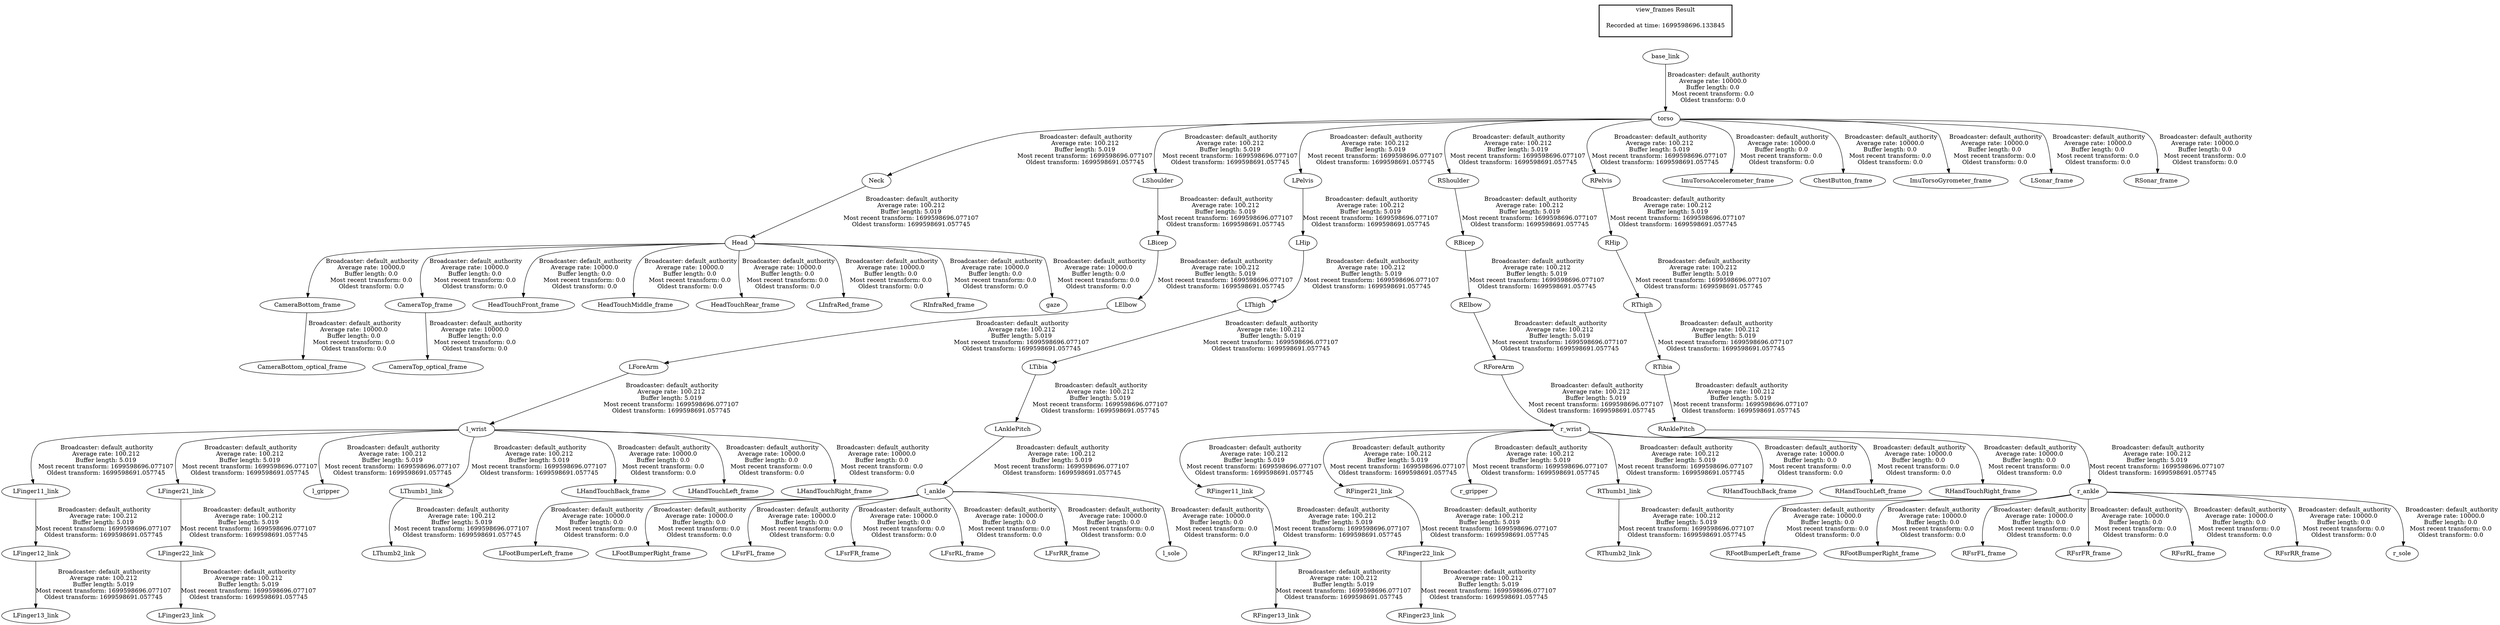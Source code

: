 digraph G {
"Neck" -> "Head"[label=" Broadcaster: default_authority\nAverage rate: 100.212\nBuffer length: 5.019\nMost recent transform: 1699598696.077107\nOldest transform: 1699598691.057745\n"];
"torso" -> "Neck"[label=" Broadcaster: default_authority\nAverage rate: 100.212\nBuffer length: 5.019\nMost recent transform: 1699598696.077107\nOldest transform: 1699598691.057745\n"];
"base_link" -> "torso"[label=" Broadcaster: default_authority\nAverage rate: 10000.0\nBuffer length: 0.0\nMost recent transform: 0.0\nOldest transform: 0.0\n"];
"LTibia" -> "LAnklePitch"[label=" Broadcaster: default_authority\nAverage rate: 100.212\nBuffer length: 5.019\nMost recent transform: 1699598696.077107\nOldest transform: 1699598691.057745\n"];
"LThigh" -> "LTibia"[label=" Broadcaster: default_authority\nAverage rate: 100.212\nBuffer length: 5.019\nMost recent transform: 1699598696.077107\nOldest transform: 1699598691.057745\n"];
"LAnklePitch" -> "l_ankle"[label=" Broadcaster: default_authority\nAverage rate: 100.212\nBuffer length: 5.019\nMost recent transform: 1699598696.077107\nOldest transform: 1699598691.057745\n"];
"LElbow" -> "LForeArm"[label=" Broadcaster: default_authority\nAverage rate: 100.212\nBuffer length: 5.019\nMost recent transform: 1699598696.077107\nOldest transform: 1699598691.057745\n"];
"LBicep" -> "LElbow"[label=" Broadcaster: default_authority\nAverage rate: 100.212\nBuffer length: 5.019\nMost recent transform: 1699598696.077107\nOldest transform: 1699598691.057745\n"];
"LShoulder" -> "LBicep"[label=" Broadcaster: default_authority\nAverage rate: 100.212\nBuffer length: 5.019\nMost recent transform: 1699598696.077107\nOldest transform: 1699598691.057745\n"];
"l_wrist" -> "LFinger11_link"[label=" Broadcaster: default_authority\nAverage rate: 100.212\nBuffer length: 5.019\nMost recent transform: 1699598696.077107\nOldest transform: 1699598691.057745\n"];
"LForeArm" -> "l_wrist"[label=" Broadcaster: default_authority\nAverage rate: 100.212\nBuffer length: 5.019\nMost recent transform: 1699598696.077107\nOldest transform: 1699598691.057745\n"];
"LFinger11_link" -> "LFinger12_link"[label=" Broadcaster: default_authority\nAverage rate: 100.212\nBuffer length: 5.019\nMost recent transform: 1699598696.077107\nOldest transform: 1699598691.057745\n"];
"LFinger12_link" -> "LFinger13_link"[label=" Broadcaster: default_authority\nAverage rate: 100.212\nBuffer length: 5.019\nMost recent transform: 1699598696.077107\nOldest transform: 1699598691.057745\n"];
"l_wrist" -> "LFinger21_link"[label=" Broadcaster: default_authority\nAverage rate: 100.212\nBuffer length: 5.019\nMost recent transform: 1699598696.077107\nOldest transform: 1699598691.057745\n"];
"LFinger21_link" -> "LFinger22_link"[label=" Broadcaster: default_authority\nAverage rate: 100.212\nBuffer length: 5.019\nMost recent transform: 1699598696.077107\nOldest transform: 1699598691.057745\n"];
"LFinger22_link" -> "LFinger23_link"[label=" Broadcaster: default_authority\nAverage rate: 100.212\nBuffer length: 5.019\nMost recent transform: 1699598696.077107\nOldest transform: 1699598691.057745\n"];
"l_wrist" -> "l_gripper"[label=" Broadcaster: default_authority\nAverage rate: 100.212\nBuffer length: 5.019\nMost recent transform: 1699598696.077107\nOldest transform: 1699598691.057745\n"];
"LHip" -> "LThigh"[label=" Broadcaster: default_authority\nAverage rate: 100.212\nBuffer length: 5.019\nMost recent transform: 1699598696.077107\nOldest transform: 1699598691.057745\n"];
"LPelvis" -> "LHip"[label=" Broadcaster: default_authority\nAverage rate: 100.212\nBuffer length: 5.019\nMost recent transform: 1699598696.077107\nOldest transform: 1699598691.057745\n"];
"torso" -> "LPelvis"[label=" Broadcaster: default_authority\nAverage rate: 100.212\nBuffer length: 5.019\nMost recent transform: 1699598696.077107\nOldest transform: 1699598691.057745\n"];
"torso" -> "LShoulder"[label=" Broadcaster: default_authority\nAverage rate: 100.212\nBuffer length: 5.019\nMost recent transform: 1699598696.077107\nOldest transform: 1699598691.057745\n"];
"l_wrist" -> "LThumb1_link"[label=" Broadcaster: default_authority\nAverage rate: 100.212\nBuffer length: 5.019\nMost recent transform: 1699598696.077107\nOldest transform: 1699598691.057745\n"];
"LThumb1_link" -> "LThumb2_link"[label=" Broadcaster: default_authority\nAverage rate: 100.212\nBuffer length: 5.019\nMost recent transform: 1699598696.077107\nOldest transform: 1699598691.057745\n"];
"RTibia" -> "RAnklePitch"[label=" Broadcaster: default_authority\nAverage rate: 100.212\nBuffer length: 5.019\nMost recent transform: 1699598696.077107\nOldest transform: 1699598691.057745\n"];
"RThigh" -> "RTibia"[label=" Broadcaster: default_authority\nAverage rate: 100.212\nBuffer length: 5.019\nMost recent transform: 1699598696.077107\nOldest transform: 1699598691.057745\n"];
"RAnklePitch" -> "r_ankle"[label=" Broadcaster: default_authority\nAverage rate: 100.212\nBuffer length: 5.019\nMost recent transform: 1699598696.077107\nOldest transform: 1699598691.057745\n"];
"RElbow" -> "RForeArm"[label=" Broadcaster: default_authority\nAverage rate: 100.212\nBuffer length: 5.019\nMost recent transform: 1699598696.077107\nOldest transform: 1699598691.057745\n"];
"RBicep" -> "RElbow"[label=" Broadcaster: default_authority\nAverage rate: 100.212\nBuffer length: 5.019\nMost recent transform: 1699598696.077107\nOldest transform: 1699598691.057745\n"];
"RShoulder" -> "RBicep"[label=" Broadcaster: default_authority\nAverage rate: 100.212\nBuffer length: 5.019\nMost recent transform: 1699598696.077107\nOldest transform: 1699598691.057745\n"];
"r_wrist" -> "RFinger11_link"[label=" Broadcaster: default_authority\nAverage rate: 100.212\nBuffer length: 5.019\nMost recent transform: 1699598696.077107\nOldest transform: 1699598691.057745\n"];
"RForeArm" -> "r_wrist"[label=" Broadcaster: default_authority\nAverage rate: 100.212\nBuffer length: 5.019\nMost recent transform: 1699598696.077107\nOldest transform: 1699598691.057745\n"];
"RFinger11_link" -> "RFinger12_link"[label=" Broadcaster: default_authority\nAverage rate: 100.212\nBuffer length: 5.019\nMost recent transform: 1699598696.077107\nOldest transform: 1699598691.057745\n"];
"RFinger12_link" -> "RFinger13_link"[label=" Broadcaster: default_authority\nAverage rate: 100.212\nBuffer length: 5.019\nMost recent transform: 1699598696.077107\nOldest transform: 1699598691.057745\n"];
"r_wrist" -> "RFinger21_link"[label=" Broadcaster: default_authority\nAverage rate: 100.212\nBuffer length: 5.019\nMost recent transform: 1699598696.077107\nOldest transform: 1699598691.057745\n"];
"RFinger21_link" -> "RFinger22_link"[label=" Broadcaster: default_authority\nAverage rate: 100.212\nBuffer length: 5.019\nMost recent transform: 1699598696.077107\nOldest transform: 1699598691.057745\n"];
"RFinger22_link" -> "RFinger23_link"[label=" Broadcaster: default_authority\nAverage rate: 100.212\nBuffer length: 5.019\nMost recent transform: 1699598696.077107\nOldest transform: 1699598691.057745\n"];
"r_wrist" -> "r_gripper"[label=" Broadcaster: default_authority\nAverage rate: 100.212\nBuffer length: 5.019\nMost recent transform: 1699598696.077107\nOldest transform: 1699598691.057745\n"];
"RHip" -> "RThigh"[label=" Broadcaster: default_authority\nAverage rate: 100.212\nBuffer length: 5.019\nMost recent transform: 1699598696.077107\nOldest transform: 1699598691.057745\n"];
"RPelvis" -> "RHip"[label=" Broadcaster: default_authority\nAverage rate: 100.212\nBuffer length: 5.019\nMost recent transform: 1699598696.077107\nOldest transform: 1699598691.057745\n"];
"torso" -> "RPelvis"[label=" Broadcaster: default_authority\nAverage rate: 100.212\nBuffer length: 5.019\nMost recent transform: 1699598696.077107\nOldest transform: 1699598691.057745\n"];
"torso" -> "RShoulder"[label=" Broadcaster: default_authority\nAverage rate: 100.212\nBuffer length: 5.019\nMost recent transform: 1699598696.077107\nOldest transform: 1699598691.057745\n"];
"r_wrist" -> "RThumb1_link"[label=" Broadcaster: default_authority\nAverage rate: 100.212\nBuffer length: 5.019\nMost recent transform: 1699598696.077107\nOldest transform: 1699598691.057745\n"];
"RThumb1_link" -> "RThumb2_link"[label=" Broadcaster: default_authority\nAverage rate: 100.212\nBuffer length: 5.019\nMost recent transform: 1699598696.077107\nOldest transform: 1699598691.057745\n"];
"torso" -> "ImuTorsoAccelerometer_frame"[label=" Broadcaster: default_authority\nAverage rate: 10000.0\nBuffer length: 0.0\nMost recent transform: 0.0\nOldest transform: 0.0\n"];
"CameraBottom_frame" -> "CameraBottom_optical_frame"[label=" Broadcaster: default_authority\nAverage rate: 10000.0\nBuffer length: 0.0\nMost recent transform: 0.0\nOldest transform: 0.0\n"];
"Head" -> "CameraBottom_frame"[label=" Broadcaster: default_authority\nAverage rate: 10000.0\nBuffer length: 0.0\nMost recent transform: 0.0\nOldest transform: 0.0\n"];
"CameraTop_frame" -> "CameraTop_optical_frame"[label=" Broadcaster: default_authority\nAverage rate: 10000.0\nBuffer length: 0.0\nMost recent transform: 0.0\nOldest transform: 0.0\n"];
"Head" -> "CameraTop_frame"[label=" Broadcaster: default_authority\nAverage rate: 10000.0\nBuffer length: 0.0\nMost recent transform: 0.0\nOldest transform: 0.0\n"];
"torso" -> "ChestButton_frame"[label=" Broadcaster: default_authority\nAverage rate: 10000.0\nBuffer length: 0.0\nMost recent transform: 0.0\nOldest transform: 0.0\n"];
"torso" -> "ImuTorsoGyrometer_frame"[label=" Broadcaster: default_authority\nAverage rate: 10000.0\nBuffer length: 0.0\nMost recent transform: 0.0\nOldest transform: 0.0\n"];
"Head" -> "HeadTouchFront_frame"[label=" Broadcaster: default_authority\nAverage rate: 10000.0\nBuffer length: 0.0\nMost recent transform: 0.0\nOldest transform: 0.0\n"];
"Head" -> "HeadTouchMiddle_frame"[label=" Broadcaster: default_authority\nAverage rate: 10000.0\nBuffer length: 0.0\nMost recent transform: 0.0\nOldest transform: 0.0\n"];
"Head" -> "HeadTouchRear_frame"[label=" Broadcaster: default_authority\nAverage rate: 10000.0\nBuffer length: 0.0\nMost recent transform: 0.0\nOldest transform: 0.0\n"];
"Head" -> "LInfraRed_frame"[label=" Broadcaster: default_authority\nAverage rate: 10000.0\nBuffer length: 0.0\nMost recent transform: 0.0\nOldest transform: 0.0\n"];
"Head" -> "RInfraRed_frame"[label=" Broadcaster: default_authority\nAverage rate: 10000.0\nBuffer length: 0.0\nMost recent transform: 0.0\nOldest transform: 0.0\n"];
"l_ankle" -> "LFootBumperLeft_frame"[label=" Broadcaster: default_authority\nAverage rate: 10000.0\nBuffer length: 0.0\nMost recent transform: 0.0\nOldest transform: 0.0\n"];
"l_ankle" -> "LFootBumperRight_frame"[label=" Broadcaster: default_authority\nAverage rate: 10000.0\nBuffer length: 0.0\nMost recent transform: 0.0\nOldest transform: 0.0\n"];
"l_ankle" -> "LFsrFL_frame"[label=" Broadcaster: default_authority\nAverage rate: 10000.0\nBuffer length: 0.0\nMost recent transform: 0.0\nOldest transform: 0.0\n"];
"l_ankle" -> "LFsrFR_frame"[label=" Broadcaster: default_authority\nAverage rate: 10000.0\nBuffer length: 0.0\nMost recent transform: 0.0\nOldest transform: 0.0\n"];
"l_ankle" -> "LFsrRL_frame"[label=" Broadcaster: default_authority\nAverage rate: 10000.0\nBuffer length: 0.0\nMost recent transform: 0.0\nOldest transform: 0.0\n"];
"l_ankle" -> "LFsrRR_frame"[label=" Broadcaster: default_authority\nAverage rate: 10000.0\nBuffer length: 0.0\nMost recent transform: 0.0\nOldest transform: 0.0\n"];
"l_wrist" -> "LHandTouchBack_frame"[label=" Broadcaster: default_authority\nAverage rate: 10000.0\nBuffer length: 0.0\nMost recent transform: 0.0\nOldest transform: 0.0\n"];
"l_wrist" -> "LHandTouchLeft_frame"[label=" Broadcaster: default_authority\nAverage rate: 10000.0\nBuffer length: 0.0\nMost recent transform: 0.0\nOldest transform: 0.0\n"];
"l_wrist" -> "LHandTouchRight_frame"[label=" Broadcaster: default_authority\nAverage rate: 10000.0\nBuffer length: 0.0\nMost recent transform: 0.0\nOldest transform: 0.0\n"];
"l_ankle" -> "l_sole"[label=" Broadcaster: default_authority\nAverage rate: 10000.0\nBuffer length: 0.0\nMost recent transform: 0.0\nOldest transform: 0.0\n"];
"r_ankle" -> "RFootBumperLeft_frame"[label=" Broadcaster: default_authority\nAverage rate: 10000.0\nBuffer length: 0.0\nMost recent transform: 0.0\nOldest transform: 0.0\n"];
"r_ankle" -> "RFootBumperRight_frame"[label=" Broadcaster: default_authority\nAverage rate: 10000.0\nBuffer length: 0.0\nMost recent transform: 0.0\nOldest transform: 0.0\n"];
"r_ankle" -> "RFsrFL_frame"[label=" Broadcaster: default_authority\nAverage rate: 10000.0\nBuffer length: 0.0\nMost recent transform: 0.0\nOldest transform: 0.0\n"];
"r_ankle" -> "RFsrFR_frame"[label=" Broadcaster: default_authority\nAverage rate: 10000.0\nBuffer length: 0.0\nMost recent transform: 0.0\nOldest transform: 0.0\n"];
"r_ankle" -> "RFsrRL_frame"[label=" Broadcaster: default_authority\nAverage rate: 10000.0\nBuffer length: 0.0\nMost recent transform: 0.0\nOldest transform: 0.0\n"];
"r_ankle" -> "RFsrRR_frame"[label=" Broadcaster: default_authority\nAverage rate: 10000.0\nBuffer length: 0.0\nMost recent transform: 0.0\nOldest transform: 0.0\n"];
"r_wrist" -> "RHandTouchBack_frame"[label=" Broadcaster: default_authority\nAverage rate: 10000.0\nBuffer length: 0.0\nMost recent transform: 0.0\nOldest transform: 0.0\n"];
"r_wrist" -> "RHandTouchLeft_frame"[label=" Broadcaster: default_authority\nAverage rate: 10000.0\nBuffer length: 0.0\nMost recent transform: 0.0\nOldest transform: 0.0\n"];
"r_wrist" -> "RHandTouchRight_frame"[label=" Broadcaster: default_authority\nAverage rate: 10000.0\nBuffer length: 0.0\nMost recent transform: 0.0\nOldest transform: 0.0\n"];
"r_ankle" -> "r_sole"[label=" Broadcaster: default_authority\nAverage rate: 10000.0\nBuffer length: 0.0\nMost recent transform: 0.0\nOldest transform: 0.0\n"];
"torso" -> "LSonar_frame"[label=" Broadcaster: default_authority\nAverage rate: 10000.0\nBuffer length: 0.0\nMost recent transform: 0.0\nOldest transform: 0.0\n"];
"torso" -> "RSonar_frame"[label=" Broadcaster: default_authority\nAverage rate: 10000.0\nBuffer length: 0.0\nMost recent transform: 0.0\nOldest transform: 0.0\n"];
"Head" -> "gaze"[label=" Broadcaster: default_authority\nAverage rate: 10000.0\nBuffer length: 0.0\nMost recent transform: 0.0\nOldest transform: 0.0\n"];
edge [style=invis];
 subgraph cluster_legend { style=bold; color=black; label ="view_frames Result";
"Recorded at time: 1699598696.133845"[ shape=plaintext ] ;
}->"base_link";
}